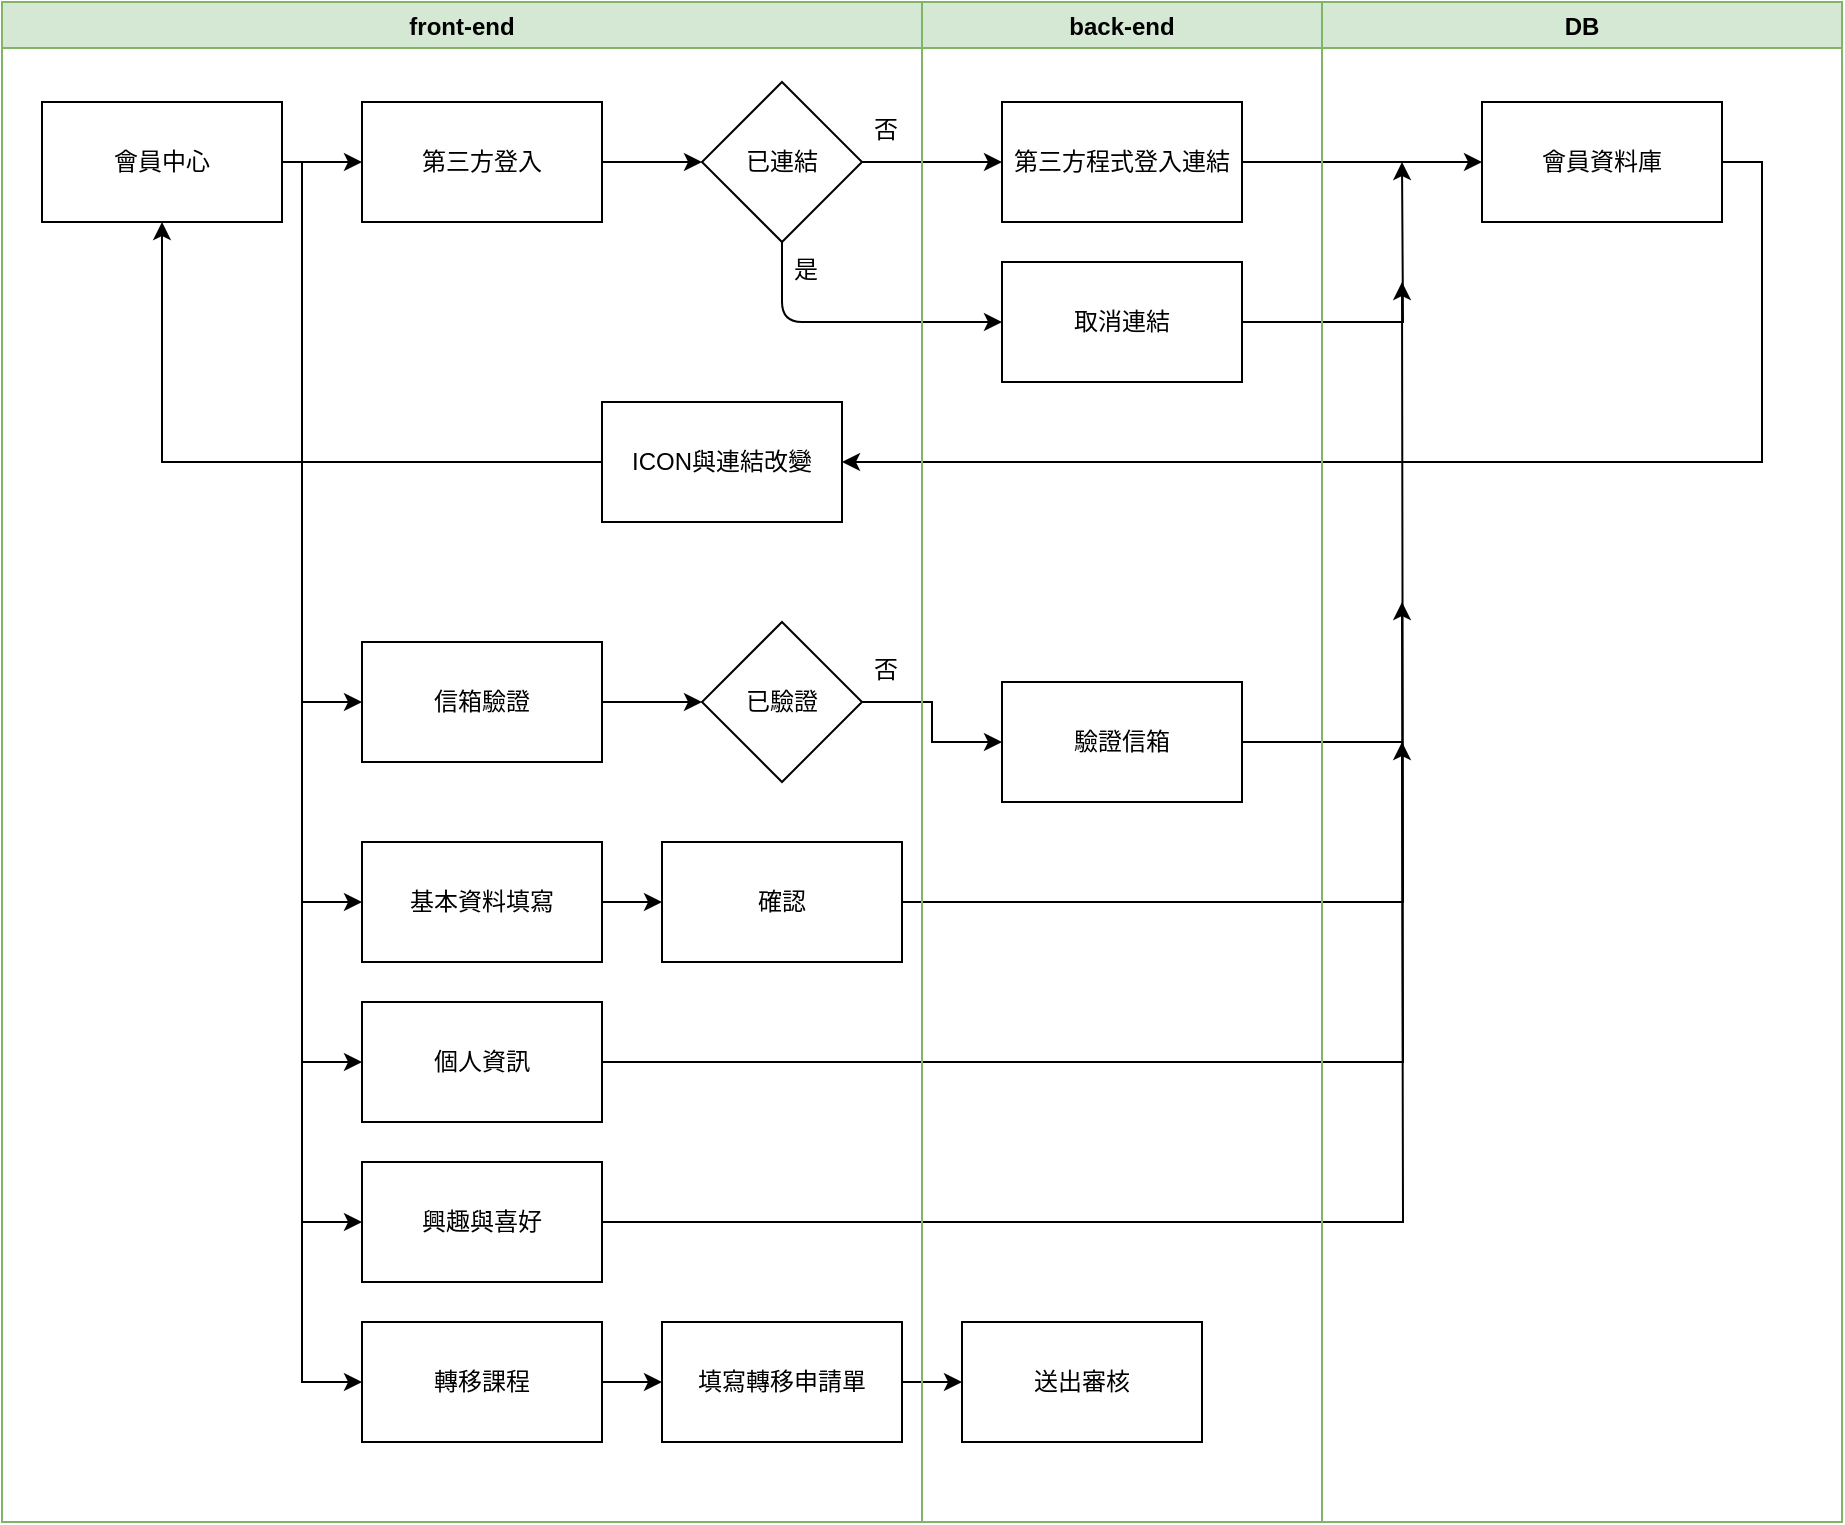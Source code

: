 <mxfile version="14.7.6" type="github">
  <diagram name="Page-1" id="74e2e168-ea6b-b213-b513-2b3c1d86103e">
    <mxGraphModel dx="1038" dy="548" grid="1" gridSize="10" guides="1" tooltips="1" connect="1" arrows="1" fold="1" page="1" pageScale="1" pageWidth="1100" pageHeight="850" background="none" math="0" shadow="0">
      <root>
        <mxCell id="0" />
        <mxCell id="1" parent="0" />
        <mxCell id="SvXYa6uXOyz6k_xQUoXo-6" value="front-end" style="swimlane;fillColor=#d5e8d4;strokeColor=#82b366;" vertex="1" parent="1">
          <mxGeometry x="60" y="70" width="460" height="760" as="geometry" />
        </mxCell>
        <mxCell id="SvXYa6uXOyz6k_xQUoXo-58" style="edgeStyle=orthogonalEdgeStyle;rounded=0;orthogonalLoop=1;jettySize=auto;html=1;entryX=0;entryY=0.5;entryDx=0;entryDy=0;" edge="1" parent="SvXYa6uXOyz6k_xQUoXo-6" source="SvXYa6uXOyz6k_xQUoXo-7" target="SvXYa6uXOyz6k_xQUoXo-9">
          <mxGeometry relative="1" as="geometry">
            <Array as="points">
              <mxPoint x="150" y="80" />
              <mxPoint x="150" y="350" />
            </Array>
          </mxGeometry>
        </mxCell>
        <mxCell id="SvXYa6uXOyz6k_xQUoXo-7" value="會員中心" style="rounded=0;whiteSpace=wrap;html=1;" vertex="1" parent="SvXYa6uXOyz6k_xQUoXo-6">
          <mxGeometry x="20" y="50" width="120" height="60" as="geometry" />
        </mxCell>
        <mxCell id="SvXYa6uXOyz6k_xQUoXo-8" value="第三方登入" style="rounded=0;whiteSpace=wrap;html=1;" vertex="1" parent="SvXYa6uXOyz6k_xQUoXo-6">
          <mxGeometry x="180" y="50" width="120" height="60" as="geometry" />
        </mxCell>
        <mxCell id="SvXYa6uXOyz6k_xQUoXo-15" value="" style="endArrow=classic;html=1;exitX=1;exitY=0.5;exitDx=0;exitDy=0;entryX=0;entryY=0.5;entryDx=0;entryDy=0;" edge="1" parent="SvXYa6uXOyz6k_xQUoXo-6" source="SvXYa6uXOyz6k_xQUoXo-7" target="SvXYa6uXOyz6k_xQUoXo-8">
          <mxGeometry width="50" height="50" relative="1" as="geometry">
            <mxPoint x="440" y="230" as="sourcePoint" />
            <mxPoint x="490" y="180" as="targetPoint" />
          </mxGeometry>
        </mxCell>
        <mxCell id="SvXYa6uXOyz6k_xQUoXo-21" value="已連結" style="rhombus;whiteSpace=wrap;html=1;" vertex="1" parent="SvXYa6uXOyz6k_xQUoXo-6">
          <mxGeometry x="350" y="40" width="80" height="80" as="geometry" />
        </mxCell>
        <mxCell id="SvXYa6uXOyz6k_xQUoXo-22" value="" style="endArrow=classic;html=1;exitX=1;exitY=0.5;exitDx=0;exitDy=0;entryX=0;entryY=0.5;entryDx=0;entryDy=0;" edge="1" parent="SvXYa6uXOyz6k_xQUoXo-6" source="SvXYa6uXOyz6k_xQUoXo-8" target="SvXYa6uXOyz6k_xQUoXo-21">
          <mxGeometry width="50" height="50" relative="1" as="geometry">
            <mxPoint x="440" y="230" as="sourcePoint" />
            <mxPoint x="490" y="180" as="targetPoint" />
          </mxGeometry>
        </mxCell>
        <mxCell id="SvXYa6uXOyz6k_xQUoXo-23" value="第三方程式登入連結" style="rounded=0;whiteSpace=wrap;html=1;" vertex="1" parent="SvXYa6uXOyz6k_xQUoXo-6">
          <mxGeometry x="500" y="50" width="120" height="60" as="geometry" />
        </mxCell>
        <mxCell id="SvXYa6uXOyz6k_xQUoXo-24" value="" style="endArrow=classic;html=1;exitX=1;exitY=0.5;exitDx=0;exitDy=0;entryX=0;entryY=0.5;entryDx=0;entryDy=0;" edge="1" parent="SvXYa6uXOyz6k_xQUoXo-6" source="SvXYa6uXOyz6k_xQUoXo-21" target="SvXYa6uXOyz6k_xQUoXo-23">
          <mxGeometry width="50" height="50" relative="1" as="geometry">
            <mxPoint x="440" y="230" as="sourcePoint" />
            <mxPoint x="490" y="180" as="targetPoint" />
          </mxGeometry>
        </mxCell>
        <mxCell id="SvXYa6uXOyz6k_xQUoXo-25" value="否" style="text;strokeColor=none;fillColor=none;align=left;verticalAlign=top;spacingLeft=4;spacingRight=4;overflow=hidden;rotatable=0;points=[[0,0.5],[1,0.5]];portConstraint=eastwest;" vertex="1" parent="SvXYa6uXOyz6k_xQUoXo-6">
          <mxGeometry x="430" y="50" width="60" height="26" as="geometry" />
        </mxCell>
        <mxCell id="SvXYa6uXOyz6k_xQUoXo-26" value="取消連結" style="rounded=0;whiteSpace=wrap;html=1;" vertex="1" parent="SvXYa6uXOyz6k_xQUoXo-6">
          <mxGeometry x="500" y="130" width="120" height="60" as="geometry" />
        </mxCell>
        <mxCell id="SvXYa6uXOyz6k_xQUoXo-29" value="" style="endArrow=classic;html=1;entryX=0;entryY=0.5;entryDx=0;entryDy=0;exitX=0.5;exitY=1;exitDx=0;exitDy=0;" edge="1" parent="SvXYa6uXOyz6k_xQUoXo-6" source="SvXYa6uXOyz6k_xQUoXo-21" target="SvXYa6uXOyz6k_xQUoXo-26">
          <mxGeometry width="50" height="50" relative="1" as="geometry">
            <mxPoint x="440" y="230" as="sourcePoint" />
            <mxPoint x="490" y="180" as="targetPoint" />
            <Array as="points">
              <mxPoint x="390" y="160" />
            </Array>
          </mxGeometry>
        </mxCell>
        <mxCell id="SvXYa6uXOyz6k_xQUoXo-32" value="是" style="text;strokeColor=none;fillColor=none;align=left;verticalAlign=top;spacingLeft=4;spacingRight=4;overflow=hidden;rotatable=0;points=[[0,0.5],[1,0.5]];portConstraint=eastwest;" vertex="1" parent="SvXYa6uXOyz6k_xQUoXo-6">
          <mxGeometry x="390" y="120" width="60" height="26" as="geometry" />
        </mxCell>
        <mxCell id="SvXYa6uXOyz6k_xQUoXo-38" style="edgeStyle=orthogonalEdgeStyle;rounded=0;orthogonalLoop=1;jettySize=auto;html=1;exitX=1;exitY=0.5;exitDx=0;exitDy=0;entryX=0;entryY=0.5;entryDx=0;entryDy=0;" edge="1" parent="SvXYa6uXOyz6k_xQUoXo-6" source="SvXYa6uXOyz6k_xQUoXo-9" target="SvXYa6uXOyz6k_xQUoXo-34">
          <mxGeometry relative="1" as="geometry" />
        </mxCell>
        <mxCell id="SvXYa6uXOyz6k_xQUoXo-9" value="信箱驗證" style="rounded=0;whiteSpace=wrap;html=1;" vertex="1" parent="SvXYa6uXOyz6k_xQUoXo-6">
          <mxGeometry x="180" y="320" width="120" height="60" as="geometry" />
        </mxCell>
        <mxCell id="SvXYa6uXOyz6k_xQUoXo-10" value="基本資料填寫" style="rounded=0;whiteSpace=wrap;html=1;" vertex="1" parent="SvXYa6uXOyz6k_xQUoXo-6">
          <mxGeometry x="180" y="420" width="120" height="60" as="geometry" />
        </mxCell>
        <mxCell id="SvXYa6uXOyz6k_xQUoXo-12" value="個人資訊" style="rounded=0;whiteSpace=wrap;html=1;" vertex="1" parent="SvXYa6uXOyz6k_xQUoXo-6">
          <mxGeometry x="180" y="500" width="120" height="60" as="geometry" />
        </mxCell>
        <mxCell id="SvXYa6uXOyz6k_xQUoXo-13" value="興趣與喜好" style="rounded=0;whiteSpace=wrap;html=1;" vertex="1" parent="SvXYa6uXOyz6k_xQUoXo-6">
          <mxGeometry x="180" y="580" width="120" height="60" as="geometry" />
        </mxCell>
        <mxCell id="SvXYa6uXOyz6k_xQUoXo-50" style="edgeStyle=orthogonalEdgeStyle;rounded=0;orthogonalLoop=1;jettySize=auto;html=1;exitX=1;exitY=0.5;exitDx=0;exitDy=0;entryX=0;entryY=0.5;entryDx=0;entryDy=0;" edge="1" parent="SvXYa6uXOyz6k_xQUoXo-6" source="SvXYa6uXOyz6k_xQUoXo-14" target="SvXYa6uXOyz6k_xQUoXo-49">
          <mxGeometry relative="1" as="geometry" />
        </mxCell>
        <mxCell id="SvXYa6uXOyz6k_xQUoXo-14" value="轉移課程" style="rounded=0;whiteSpace=wrap;html=1;" vertex="1" parent="SvXYa6uXOyz6k_xQUoXo-6">
          <mxGeometry x="180" y="660" width="120" height="60" as="geometry" />
        </mxCell>
        <mxCell id="SvXYa6uXOyz6k_xQUoXo-37" style="edgeStyle=orthogonalEdgeStyle;rounded=0;orthogonalLoop=1;jettySize=auto;html=1;exitX=1;exitY=0.5;exitDx=0;exitDy=0;entryX=0;entryY=0.5;entryDx=0;entryDy=0;" edge="1" parent="SvXYa6uXOyz6k_xQUoXo-6" source="SvXYa6uXOyz6k_xQUoXo-34" target="SvXYa6uXOyz6k_xQUoXo-35">
          <mxGeometry relative="1" as="geometry" />
        </mxCell>
        <mxCell id="SvXYa6uXOyz6k_xQUoXo-34" value="已驗證" style="rhombus;whiteSpace=wrap;html=1;" vertex="1" parent="SvXYa6uXOyz6k_xQUoXo-6">
          <mxGeometry x="350" y="310" width="80" height="80" as="geometry" />
        </mxCell>
        <mxCell id="SvXYa6uXOyz6k_xQUoXo-35" value="驗證信箱" style="rounded=0;whiteSpace=wrap;html=1;" vertex="1" parent="SvXYa6uXOyz6k_xQUoXo-6">
          <mxGeometry x="500" y="340" width="120" height="60" as="geometry" />
        </mxCell>
        <mxCell id="SvXYa6uXOyz6k_xQUoXo-39" value="否" style="text;strokeColor=none;fillColor=none;align=left;verticalAlign=top;spacingLeft=4;spacingRight=4;overflow=hidden;rotatable=0;points=[[0,0.5],[1,0.5]];portConstraint=eastwest;" vertex="1" parent="SvXYa6uXOyz6k_xQUoXo-6">
          <mxGeometry x="430" y="320" width="60" height="26" as="geometry" />
        </mxCell>
        <mxCell id="SvXYa6uXOyz6k_xQUoXo-49" value="填寫轉移申請單" style="rounded=0;whiteSpace=wrap;html=1;" vertex="1" parent="SvXYa6uXOyz6k_xQUoXo-6">
          <mxGeometry x="330" y="660" width="120" height="60" as="geometry" />
        </mxCell>
        <mxCell id="SvXYa6uXOyz6k_xQUoXo-45" value="確認" style="rounded=0;whiteSpace=wrap;html=1;" vertex="1" parent="SvXYa6uXOyz6k_xQUoXo-6">
          <mxGeometry x="330" y="420" width="120" height="60" as="geometry" />
        </mxCell>
        <mxCell id="SvXYa6uXOyz6k_xQUoXo-47" style="edgeStyle=orthogonalEdgeStyle;rounded=0;orthogonalLoop=1;jettySize=auto;html=1;exitX=1;exitY=0.5;exitDx=0;exitDy=0;entryX=0;entryY=0.5;entryDx=0;entryDy=0;" edge="1" parent="SvXYa6uXOyz6k_xQUoXo-6" source="SvXYa6uXOyz6k_xQUoXo-10" target="SvXYa6uXOyz6k_xQUoXo-45">
          <mxGeometry relative="1" as="geometry" />
        </mxCell>
        <mxCell id="SvXYa6uXOyz6k_xQUoXo-55" style="edgeStyle=orthogonalEdgeStyle;rounded=0;orthogonalLoop=1;jettySize=auto;html=1;exitX=0;exitY=0.5;exitDx=0;exitDy=0;entryX=0.5;entryY=1;entryDx=0;entryDy=0;" edge="1" parent="SvXYa6uXOyz6k_xQUoXo-6" source="SvXYa6uXOyz6k_xQUoXo-51" target="SvXYa6uXOyz6k_xQUoXo-7">
          <mxGeometry relative="1" as="geometry" />
        </mxCell>
        <mxCell id="SvXYa6uXOyz6k_xQUoXo-51" value="ICON與連結改變" style="rounded=0;whiteSpace=wrap;html=1;" vertex="1" parent="SvXYa6uXOyz6k_xQUoXo-6">
          <mxGeometry x="300" y="200" width="120" height="60" as="geometry" />
        </mxCell>
        <mxCell id="SvXYa6uXOyz6k_xQUoXo-54" style="edgeStyle=orthogonalEdgeStyle;rounded=0;orthogonalLoop=1;jettySize=auto;html=1;exitX=1;exitY=0.5;exitDx=0;exitDy=0;entryX=1;entryY=0.5;entryDx=0;entryDy=0;" edge="1" parent="1" source="SvXYa6uXOyz6k_xQUoXo-27" target="SvXYa6uXOyz6k_xQUoXo-51">
          <mxGeometry relative="1" as="geometry" />
        </mxCell>
        <mxCell id="SvXYa6uXOyz6k_xQUoXo-27" value="會員資料庫" style="rounded=0;whiteSpace=wrap;html=1;" vertex="1" parent="1">
          <mxGeometry x="800" y="120" width="120" height="60" as="geometry" />
        </mxCell>
        <mxCell id="SvXYa6uXOyz6k_xQUoXo-28" value="" style="endArrow=classic;html=1;entryX=0;entryY=0.5;entryDx=0;entryDy=0;exitX=1;exitY=0.5;exitDx=0;exitDy=0;" edge="1" parent="1" source="SvXYa6uXOyz6k_xQUoXo-23" target="SvXYa6uXOyz6k_xQUoXo-27">
          <mxGeometry width="50" height="50" relative="1" as="geometry">
            <mxPoint x="500" y="300" as="sourcePoint" />
            <mxPoint x="550" y="250" as="targetPoint" />
          </mxGeometry>
        </mxCell>
        <mxCell id="SvXYa6uXOyz6k_xQUoXo-42" value="" style="endArrow=none;html=1;exitX=1;exitY=0.5;exitDx=0;exitDy=0;" edge="1" parent="1" source="SvXYa6uXOyz6k_xQUoXo-35">
          <mxGeometry width="50" height="50" relative="1" as="geometry">
            <mxPoint x="500" y="300" as="sourcePoint" />
            <mxPoint x="760" y="440" as="targetPoint" />
          </mxGeometry>
        </mxCell>
        <mxCell id="SvXYa6uXOyz6k_xQUoXo-43" style="edgeStyle=orthogonalEdgeStyle;rounded=0;orthogonalLoop=1;jettySize=auto;html=1;exitX=1;exitY=0.5;exitDx=0;exitDy=0;" edge="1" parent="1" source="SvXYa6uXOyz6k_xQUoXo-12">
          <mxGeometry relative="1" as="geometry">
            <mxPoint x="760" y="370" as="targetPoint" />
          </mxGeometry>
        </mxCell>
        <mxCell id="SvXYa6uXOyz6k_xQUoXo-53" style="edgeStyle=orthogonalEdgeStyle;rounded=0;orthogonalLoop=1;jettySize=auto;html=1;exitX=1;exitY=0.5;exitDx=0;exitDy=0;" edge="1" parent="1" source="SvXYa6uXOyz6k_xQUoXo-45">
          <mxGeometry relative="1" as="geometry">
            <mxPoint x="760" y="210" as="targetPoint" />
          </mxGeometry>
        </mxCell>
        <mxCell id="SvXYa6uXOyz6k_xQUoXo-48" style="edgeStyle=orthogonalEdgeStyle;rounded=0;orthogonalLoop=1;jettySize=auto;html=1;exitX=1;exitY=0.5;exitDx=0;exitDy=0;" edge="1" parent="1" source="SvXYa6uXOyz6k_xQUoXo-13">
          <mxGeometry relative="1" as="geometry">
            <mxPoint x="760" y="440" as="targetPoint" />
          </mxGeometry>
        </mxCell>
        <mxCell id="SvXYa6uXOyz6k_xQUoXo-52" style="edgeStyle=orthogonalEdgeStyle;rounded=0;orthogonalLoop=1;jettySize=auto;html=1;" edge="1" parent="1" source="SvXYa6uXOyz6k_xQUoXo-26">
          <mxGeometry relative="1" as="geometry">
            <mxPoint x="760" y="150" as="targetPoint" />
          </mxGeometry>
        </mxCell>
        <mxCell id="SvXYa6uXOyz6k_xQUoXo-60" style="edgeStyle=orthogonalEdgeStyle;rounded=0;orthogonalLoop=1;jettySize=auto;html=1;entryX=0;entryY=0.5;entryDx=0;entryDy=0;" edge="1" parent="1">
          <mxGeometry relative="1" as="geometry">
            <mxPoint x="210" y="270" as="sourcePoint" />
            <mxPoint x="240" y="520" as="targetPoint" />
            <Array as="points">
              <mxPoint x="210" y="280" />
              <mxPoint x="210" y="520" />
            </Array>
          </mxGeometry>
        </mxCell>
        <mxCell id="SvXYa6uXOyz6k_xQUoXo-61" style="edgeStyle=orthogonalEdgeStyle;rounded=0;orthogonalLoop=1;jettySize=auto;html=1;entryX=0;entryY=0.5;entryDx=0;entryDy=0;" edge="1" parent="1">
          <mxGeometry relative="1" as="geometry">
            <mxPoint x="210" y="350" as="sourcePoint" />
            <mxPoint x="240" y="600" as="targetPoint" />
            <Array as="points">
              <mxPoint x="210" y="600" />
            </Array>
          </mxGeometry>
        </mxCell>
        <mxCell id="SvXYa6uXOyz6k_xQUoXo-62" style="edgeStyle=orthogonalEdgeStyle;rounded=0;orthogonalLoop=1;jettySize=auto;html=1;entryX=0;entryY=0.5;entryDx=0;entryDy=0;" edge="1" parent="1">
          <mxGeometry relative="1" as="geometry">
            <mxPoint x="210" y="430" as="sourcePoint" />
            <mxPoint x="240" y="680" as="targetPoint" />
            <Array as="points">
              <mxPoint x="210" y="440" />
              <mxPoint x="210" y="680" />
            </Array>
          </mxGeometry>
        </mxCell>
        <mxCell id="SvXYa6uXOyz6k_xQUoXo-63" style="edgeStyle=orthogonalEdgeStyle;rounded=0;orthogonalLoop=1;jettySize=auto;html=1;entryX=0;entryY=0.5;entryDx=0;entryDy=0;" edge="1" parent="1">
          <mxGeometry relative="1" as="geometry">
            <mxPoint x="210" y="510" as="sourcePoint" />
            <mxPoint x="240" y="760" as="targetPoint" />
            <Array as="points">
              <mxPoint x="210" y="520" />
              <mxPoint x="210" y="760" />
            </Array>
          </mxGeometry>
        </mxCell>
        <mxCell id="SvXYa6uXOyz6k_xQUoXo-56" value="送出審核" style="rounded=0;whiteSpace=wrap;html=1;" vertex="1" parent="1">
          <mxGeometry x="540" y="730" width="120" height="60" as="geometry" />
        </mxCell>
        <mxCell id="SvXYa6uXOyz6k_xQUoXo-57" style="edgeStyle=orthogonalEdgeStyle;rounded=0;orthogonalLoop=1;jettySize=auto;html=1;exitX=1;exitY=0.5;exitDx=0;exitDy=0;" edge="1" parent="1" source="SvXYa6uXOyz6k_xQUoXo-49" target="SvXYa6uXOyz6k_xQUoXo-56">
          <mxGeometry relative="1" as="geometry" />
        </mxCell>
        <mxCell id="SvXYa6uXOyz6k_xQUoXo-93" value="back-end" style="swimlane;fillColor=#d5e8d4;strokeColor=#82b366;" vertex="1" parent="1">
          <mxGeometry x="520" y="70" width="200" height="760" as="geometry" />
        </mxCell>
        <mxCell id="SvXYa6uXOyz6k_xQUoXo-94" value="DB" style="swimlane;fillColor=#d5e8d4;strokeColor=#82b366;" vertex="1" parent="1">
          <mxGeometry x="720" y="70" width="260" height="760" as="geometry" />
        </mxCell>
      </root>
    </mxGraphModel>
  </diagram>
</mxfile>
